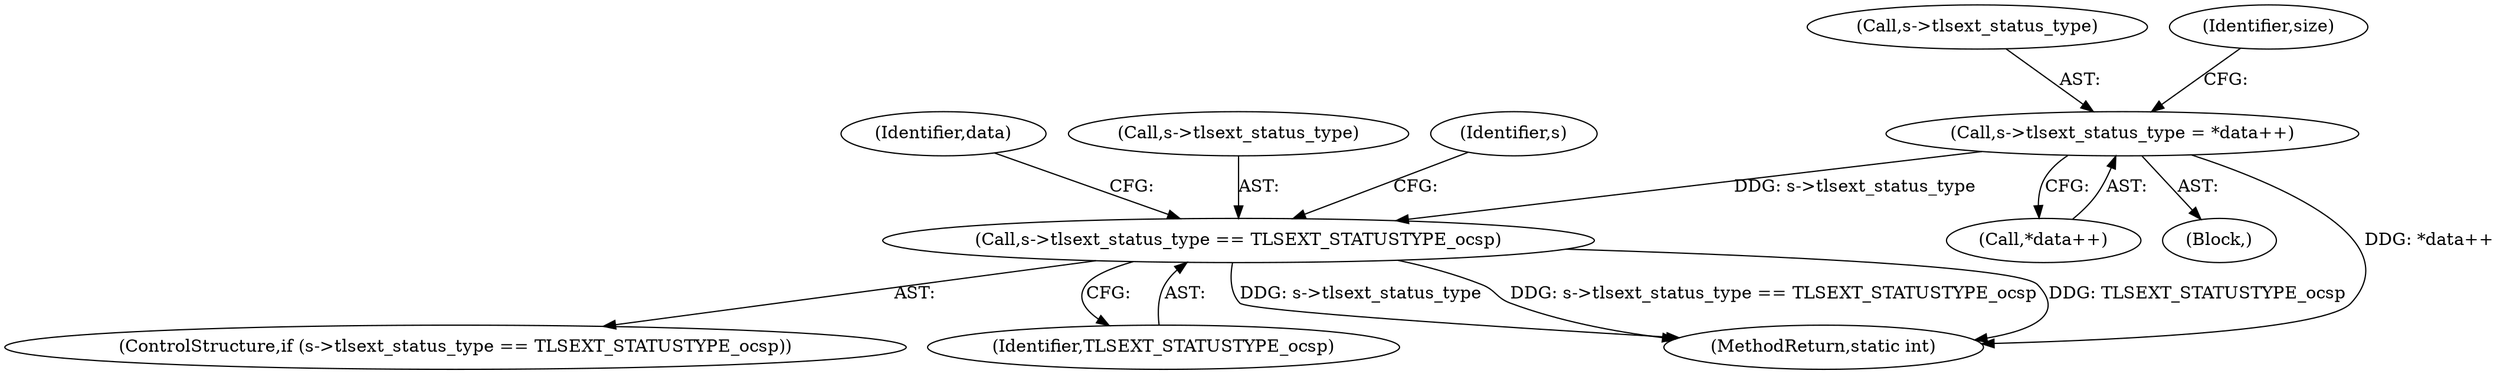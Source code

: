 digraph "0_openssl_a004e72b95835136d3f1ea90517f706c24c03da7_3@pointer" {
"1001064" [label="(Call,s->tlsext_status_type = *data++)"];
"1001074" [label="(Call,s->tlsext_status_type == TLSEXT_STATUSTYPE_ocsp)"];
"1001068" [label="(Call,*data++)"];
"1001065" [label="(Call,s->tlsext_status_type)"];
"1001073" [label="(ControlStructure,if (s->tlsext_status_type == TLSEXT_STATUSTYPE_ocsp))"];
"1001078" [label="(Identifier,TLSEXT_STATUSTYPE_ocsp)"];
"1001083" [label="(Identifier,data)"];
"1001075" [label="(Call,s->tlsext_status_type)"];
"1001064" [label="(Call,s->tlsext_status_type = *data++)"];
"1001058" [label="(Block,)"];
"1001243" [label="(Identifier,s)"];
"1001399" [label="(MethodReturn,static int)"];
"1001072" [label="(Identifier,size)"];
"1001074" [label="(Call,s->tlsext_status_type == TLSEXT_STATUSTYPE_ocsp)"];
"1001064" -> "1001058"  [label="AST: "];
"1001064" -> "1001068"  [label="CFG: "];
"1001065" -> "1001064"  [label="AST: "];
"1001068" -> "1001064"  [label="AST: "];
"1001072" -> "1001064"  [label="CFG: "];
"1001064" -> "1001399"  [label="DDG: *data++"];
"1001064" -> "1001074"  [label="DDG: s->tlsext_status_type"];
"1001074" -> "1001073"  [label="AST: "];
"1001074" -> "1001078"  [label="CFG: "];
"1001075" -> "1001074"  [label="AST: "];
"1001078" -> "1001074"  [label="AST: "];
"1001083" -> "1001074"  [label="CFG: "];
"1001243" -> "1001074"  [label="CFG: "];
"1001074" -> "1001399"  [label="DDG: s->tlsext_status_type"];
"1001074" -> "1001399"  [label="DDG: s->tlsext_status_type == TLSEXT_STATUSTYPE_ocsp"];
"1001074" -> "1001399"  [label="DDG: TLSEXT_STATUSTYPE_ocsp"];
}
